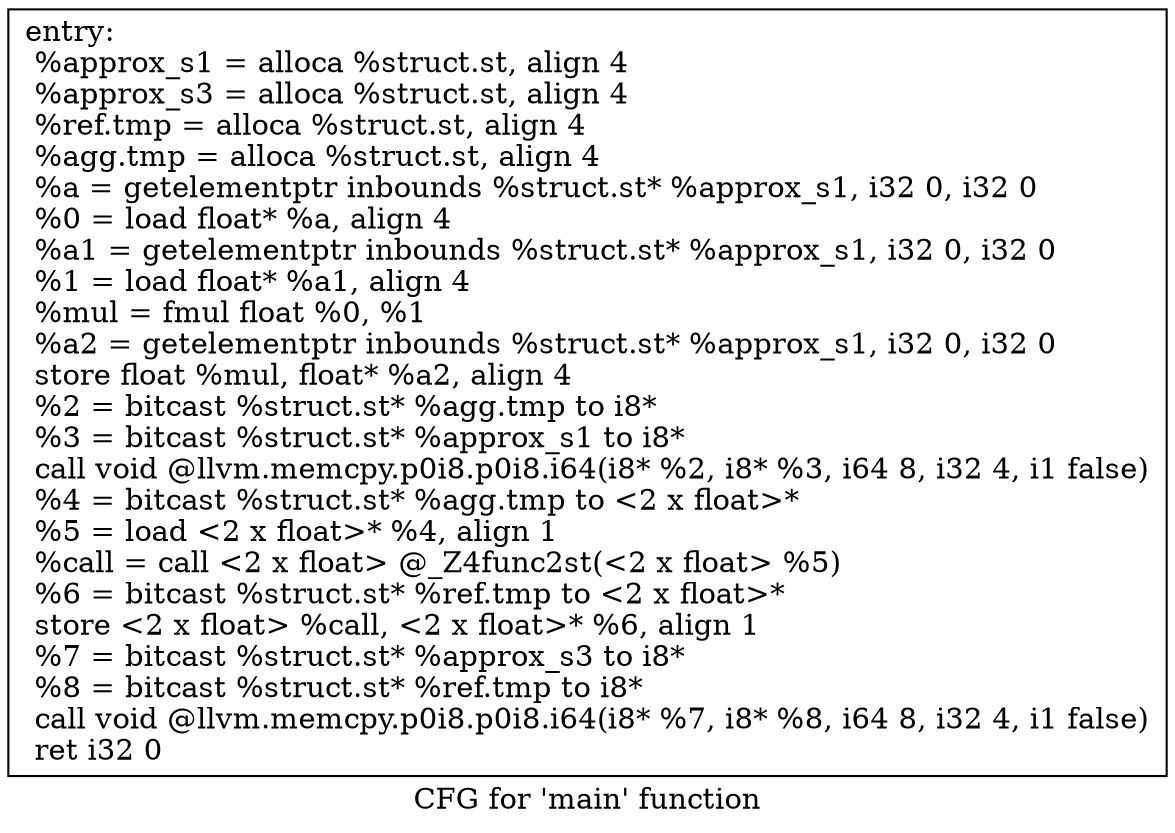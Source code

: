 digraph "CFG for 'main' function" {
	label="CFG for 'main' function";

	Node0x251d6a0 [shape=record,label="{entry:\l  %approx_s1 = alloca %struct.st, align 4\l  %approx_s3 = alloca %struct.st, align 4\l  %ref.tmp = alloca %struct.st, align 4\l  %agg.tmp = alloca %struct.st, align 4\l  %a = getelementptr inbounds %struct.st* %approx_s1, i32 0, i32 0\l  %0 = load float* %a, align 4\l  %a1 = getelementptr inbounds %struct.st* %approx_s1, i32 0, i32 0\l  %1 = load float* %a1, align 4\l  %mul = fmul float %0, %1\l  %a2 = getelementptr inbounds %struct.st* %approx_s1, i32 0, i32 0\l  store float %mul, float* %a2, align 4\l  %2 = bitcast %struct.st* %agg.tmp to i8*\l  %3 = bitcast %struct.st* %approx_s1 to i8*\l  call void @llvm.memcpy.p0i8.p0i8.i64(i8* %2, i8* %3, i64 8, i32 4, i1 false)\l  %4 = bitcast %struct.st* %agg.tmp to \<2 x float\>*\l  %5 = load \<2 x float\>* %4, align 1\l  %call = call \<2 x float\> @_Z4func2st(\<2 x float\> %5)\l  %6 = bitcast %struct.st* %ref.tmp to \<2 x float\>*\l  store \<2 x float\> %call, \<2 x float\>* %6, align 1\l  %7 = bitcast %struct.st* %approx_s3 to i8*\l  %8 = bitcast %struct.st* %ref.tmp to i8*\l  call void @llvm.memcpy.p0i8.p0i8.i64(i8* %7, i8* %8, i64 8, i32 4, i1 false)\l  ret i32 0\l}"];
}
